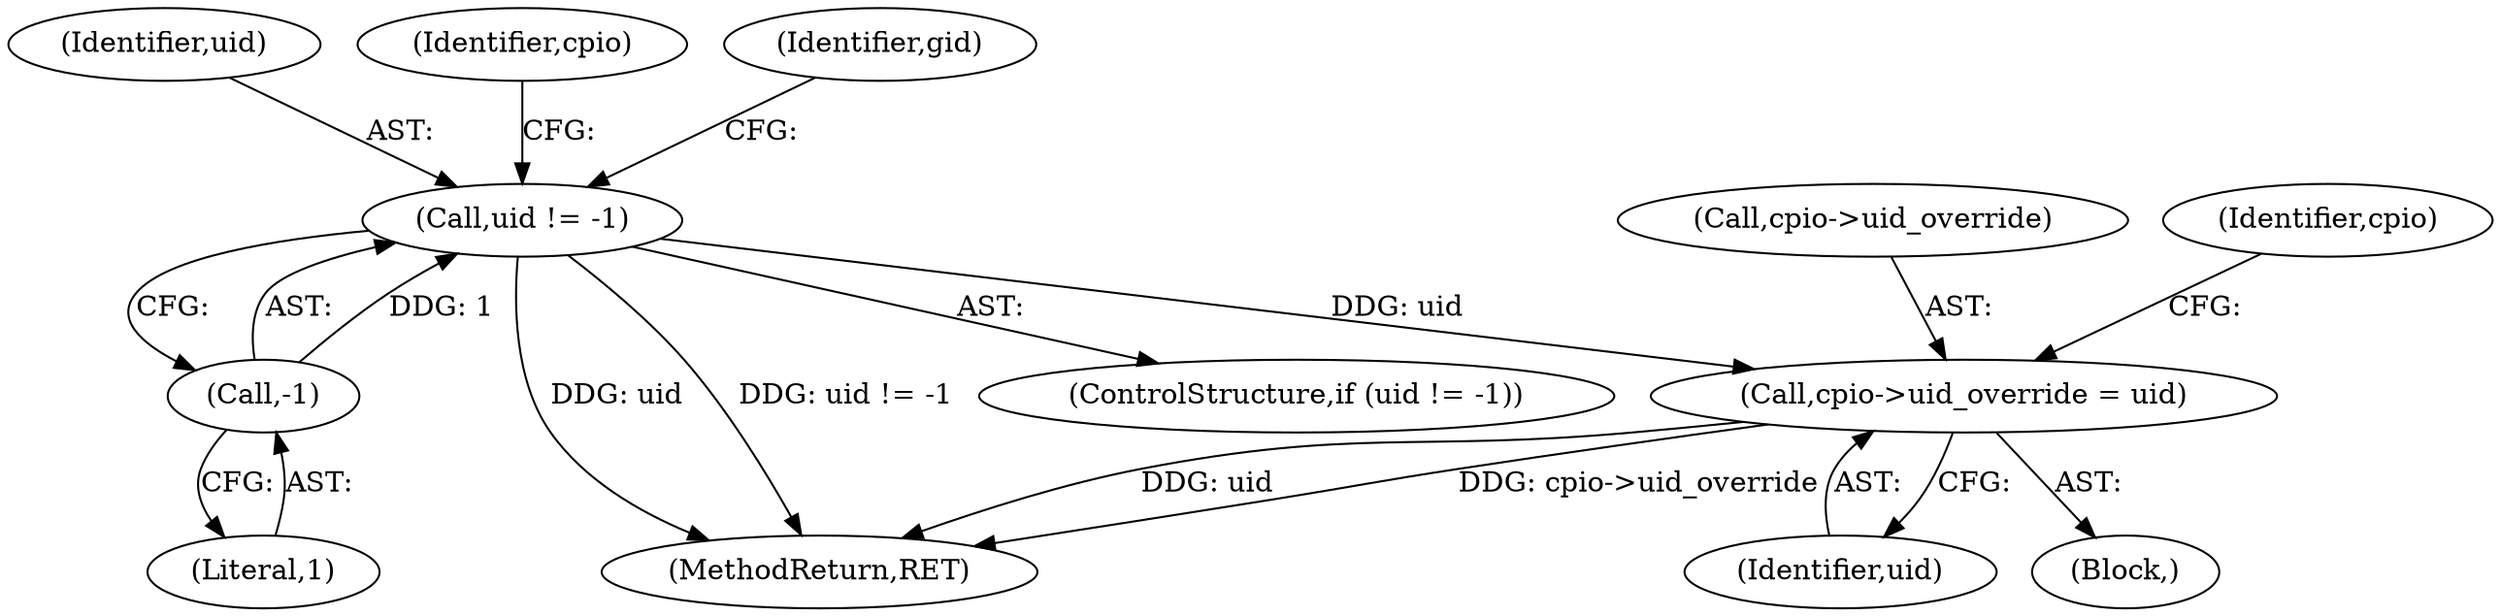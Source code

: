digraph "0_libarchive_59357157706d47c365b2227739e17daba3607526@pointer" {
"1000693" [label="(Call,cpio->uid_override = uid)"];
"1000688" [label="(Call,uid != -1)"];
"1000690" [label="(Call,-1)"];
"1000694" [label="(Call,cpio->uid_override)"];
"1000689" [label="(Identifier,uid)"];
"1000690" [label="(Call,-1)"];
"1000693" [label="(Call,cpio->uid_override = uid)"];
"1000687" [label="(ControlStructure,if (uid != -1))"];
"1000695" [label="(Identifier,cpio)"];
"1000700" [label="(Identifier,cpio)"];
"1000691" [label="(Literal,1)"];
"1000995" [label="(MethodReturn,RET)"];
"1000688" [label="(Call,uid != -1)"];
"1000705" [label="(Identifier,gid)"];
"1000692" [label="(Block,)"];
"1000697" [label="(Identifier,uid)"];
"1000693" -> "1000692"  [label="AST: "];
"1000693" -> "1000697"  [label="CFG: "];
"1000694" -> "1000693"  [label="AST: "];
"1000697" -> "1000693"  [label="AST: "];
"1000700" -> "1000693"  [label="CFG: "];
"1000693" -> "1000995"  [label="DDG: uid"];
"1000693" -> "1000995"  [label="DDG: cpio->uid_override"];
"1000688" -> "1000693"  [label="DDG: uid"];
"1000688" -> "1000687"  [label="AST: "];
"1000688" -> "1000690"  [label="CFG: "];
"1000689" -> "1000688"  [label="AST: "];
"1000690" -> "1000688"  [label="AST: "];
"1000695" -> "1000688"  [label="CFG: "];
"1000705" -> "1000688"  [label="CFG: "];
"1000688" -> "1000995"  [label="DDG: uid"];
"1000688" -> "1000995"  [label="DDG: uid != -1"];
"1000690" -> "1000688"  [label="DDG: 1"];
"1000690" -> "1000691"  [label="CFG: "];
"1000691" -> "1000690"  [label="AST: "];
}
